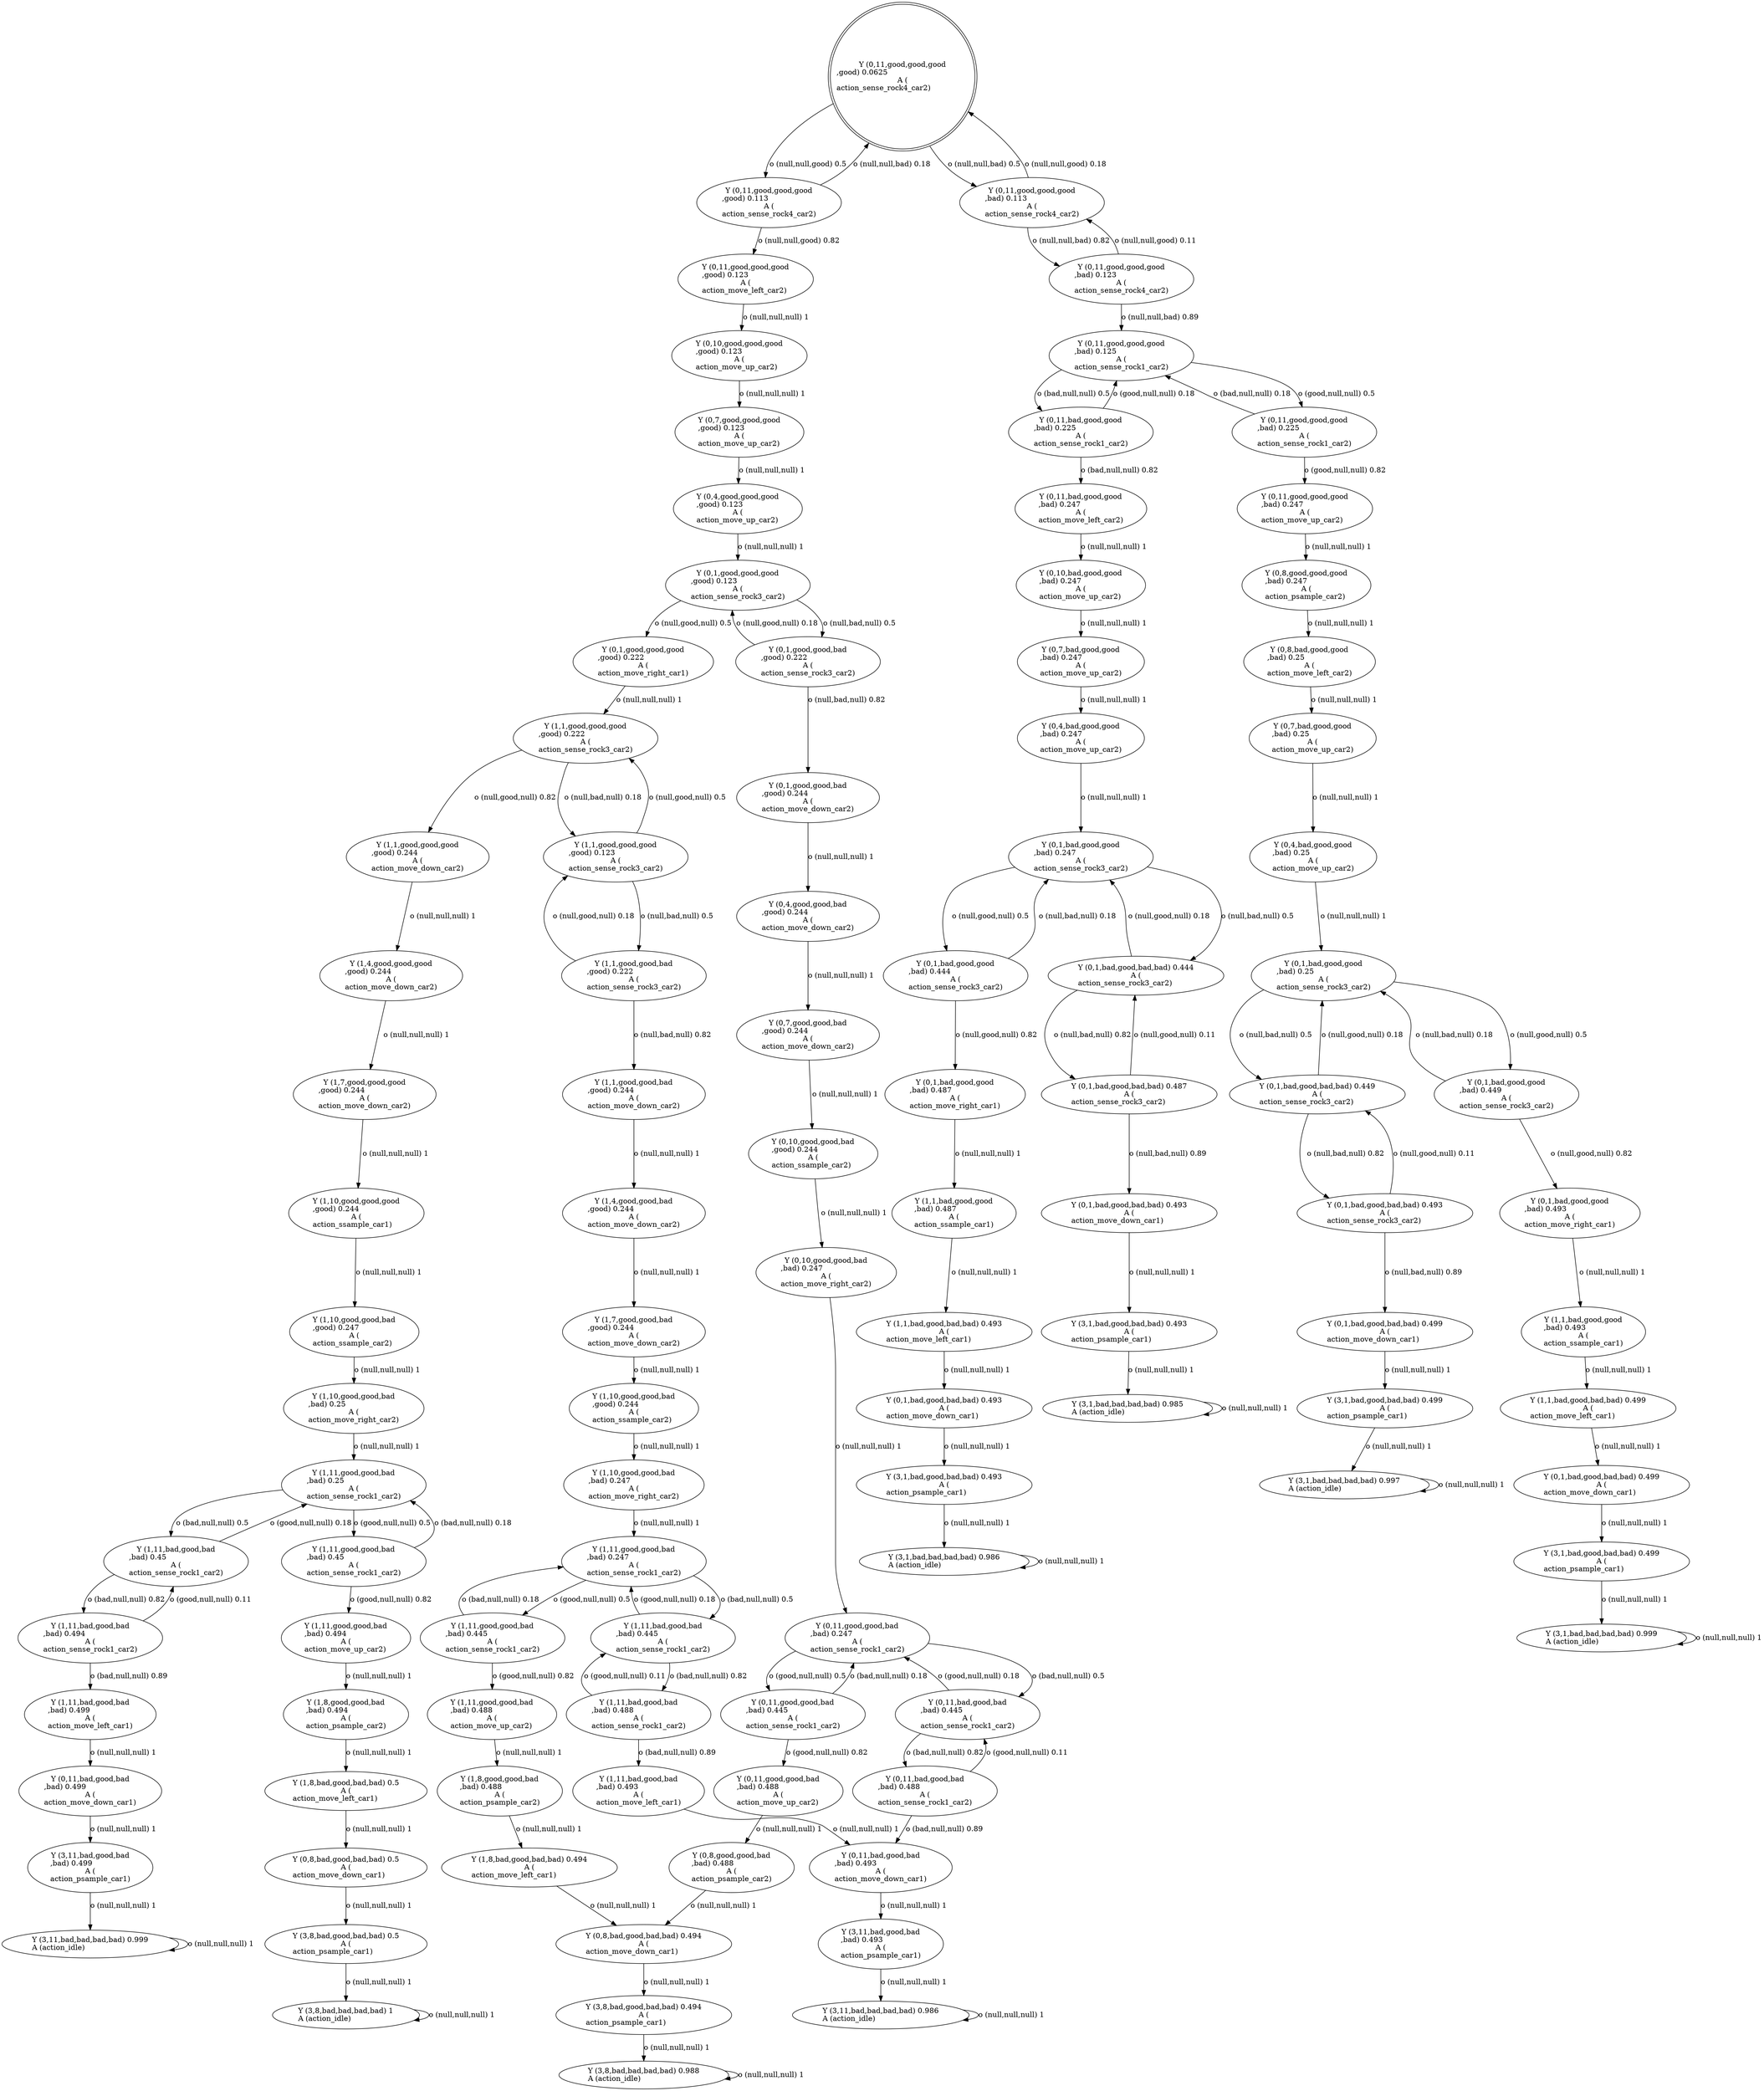 digraph G
{
root [label="Y (0,11,good,good,good\n,good) 0.0625\lA (\naction_sense_rock4_car2)\l" shape=doublecircle labeljust="l"];
x0row9 [label="Y (0,11,good,good,good\n,good) 0.113\lA (\naction_sense_rock4_car2)\l"];
x0row10 [label="Y (0,11,good,good,good\n,bad) 0.113\lA (\naction_sense_rock4_car2)\l"];
x0row19 [label="Y (0,11,good,good,good\n,good) 0.123\lA (\naction_move_left_car2)\l"];
x0row22 [label="Y (0,10,good,good,good\n,good) 0.123\lA (\naction_move_up_car2)\l"];
x0row68 [label="Y (1,1,good,good,good\n,good) 0.222\lA (\naction_sense_rock3_car2)\l"];
x0row31 [label="Y (0,7,good,good,good\n,good) 0.123\lA (\naction_move_up_car2)\l"];
x0row65 [label="Y (0,1,good,good,bad\n,good) 0.222\lA (\naction_sense_rock3_car2)\l"];
x0row41 [label="Y (0,4,good,good,good\n,good) 0.123\lA (\naction_move_up_car2)\l"];
x0row51 [label="Y (0,1,good,good,good\n,good) 0.123\lA (\naction_sense_rock3_car2)\l"];
x0row58 [label="Y (1,1,good,good,good\n,good) 0.123\lA (\naction_sense_rock3_car2)\l"];
x0row64 [label="Y (0,1,good,good,good\n,good) 0.222\lA (\naction_move_right_car1)\l"];
x0row83 [label="Y (1,1,good,good,good\n,good) 0.244\lA (\naction_move_down_car2)\l"];
x0row88 [label="Y (1,4,good,good,good\n,good) 0.244\lA (\naction_move_down_car2)\l"];
x0row98 [label="Y (1,7,good,good,good\n,good) 0.244\lA (\naction_move_down_car2)\l"];
x0row109 [label="Y (1,10,good,good,good\n,good) 0.244\lA (\naction_ssample_car1)\l"];
x0row118 [label="Y (1,10,good,good,bad\n,good) 0.247\lA (\naction_ssample_car2)\l"];
x0row130 [label="Y (1,10,good,good,bad\n,bad) 0.25\lA (\naction_move_right_car2)\l"];
x0row137 [label="Y (1,11,good,good,bad\n,bad) 0.25\lA (\naction_sense_rock1_car2)\l"];
x0row144 [label="Y (1,11,good,good,bad\n,bad) 0.45\lA (\naction_sense_rock1_car2)\l"];
x0row145 [label="Y (1,11,bad,good,bad\n,bad) 0.45\lA (\naction_sense_rock1_car2)\l"];
x0row150 [label="Y (1,11,good,good,bad\n,bad) 0.494\lA (\naction_move_up_car2)\l"];
x0row154 [label="Y (1,8,good,good,bad\n,bad) 0.494\lA (\naction_psample_car2)\l"];
x0row160 [label="Y (1,8,bad,good,bad,bad) 0.5\lA (\naction_move_left_car1)\l"];
x0row163 [label="Y (0,8,bad,good,bad,bad) 0.5\lA (\naction_move_down_car1)\l"];
x0row168 [label="Y (3,8,bad,good,bad,bad) 0.5\lA (\naction_psample_car1)\l"];
x0row173 [label="Y (3,8,bad,bad,bad,bad) 1\lA (action_idle)\l"];
x0row187 [label="Y (1,11,bad,good,bad\n,bad) 0.494\lA (\naction_sense_rock1_car2)\l"];
x0row192 [label="Y (1,11,bad,good,bad\n,bad) 0.499\lA (\naction_move_left_car1)\l"];
x0row193 [label="Y (0,11,bad,good,bad\n,bad) 0.499\lA (\naction_move_down_car1)\l"];
x0row198 [label="Y (3,11,bad,good,bad\n,bad) 0.499\lA (\naction_psample_car1)\l"];
x0row203 [label="Y (3,11,bad,bad,bad,bad) 0.999\lA (action_idle)\l"];
x0row219 [label="Y (1,1,good,good,bad\n,good) 0.222\lA (\naction_sense_rock3_car2)\l"];
x0row227 [label="Y (1,1,good,good,bad\n,good) 0.244\lA (\naction_move_down_car2)\l"];
x0row230 [label="Y (0,1,good,good,bad\n,good) 0.244\lA (\naction_move_down_car2)\l"];
x0row233 [label="Y (1,4,good,good,bad\n,good) 0.244\lA (\naction_move_down_car2)\l"];
x0row239 [label="Y (0,4,good,good,bad\n,good) 0.244\lA (\naction_move_down_car2)\l"];
x0row242 [label="Y (1,7,good,good,bad\n,good) 0.244\lA (\naction_move_down_car2)\l"];
x0row249 [label="Y (0,7,good,good,bad\n,good) 0.244\lA (\naction_move_down_car2)\l"];
x0row252 [label="Y (1,10,good,good,bad\n,good) 0.244\lA (\naction_ssample_car2)\l"];
x0row259 [label="Y (0,10,good,good,bad\n,good) 0.244\lA (\naction_ssample_car2)\l"];
x0row262 [label="Y (1,10,good,good,bad\n,bad) 0.247\lA (\naction_move_right_car2)\l"];
x0row269 [label="Y (0,10,good,good,bad\n,bad) 0.247\lA (\naction_move_right_car2)\l"];
x0row271 [label="Y (1,11,good,good,bad\n,bad) 0.247\lA (\naction_sense_rock1_car2)\l"];
x0row277 [label="Y (0,11,good,good,bad\n,bad) 0.247\lA (\naction_sense_rock1_car2)\l"];
x0row280 [label="Y (1,11,good,good,bad\n,bad) 0.445\lA (\naction_sense_rock1_car2)\l"];
x0row281 [label="Y (1,11,bad,good,bad\n,bad) 0.445\lA (\naction_sense_rock1_car2)\l"];
x0row284 [label="Y (0,11,good,good,bad\n,bad) 0.445\lA (\naction_sense_rock1_car2)\l"];
x0row288 [label="Y (1,11,good,good,bad\n,bad) 0.488\lA (\naction_move_up_car2)\l"];
x0row291 [label="Y (0,11,good,good,bad\n,bad) 0.488\lA (\naction_move_up_car2)\l"];
x0row294 [label="Y (1,8,good,good,bad\n,bad) 0.488\lA (\naction_psample_car2)\l"];
x0row298 [label="Y (0,8,good,good,bad\n,bad) 0.488\lA (\naction_psample_car2)\l"];
x0row302 [label="Y (1,8,bad,good,bad,bad) 0.494\lA (\naction_move_left_car1)\l"];
x0row307 [label="Y (0,8,bad,good,bad,bad) 0.494\lA (\naction_move_down_car1)\l"];
x0row314 [label="Y (3,8,bad,good,bad,bad) 0.494\lA (\naction_psample_car1)\l"];
x0row321 [label="Y (3,8,bad,bad,bad,bad) 0.988\lA (action_idle)\l"];
x0row335 [label="Y (0,11,bad,good,bad\n,bad) 0.445\lA (\naction_sense_rock1_car2)\l"];
x0row339 [label="Y (1,11,bad,good,bad\n,bad) 0.488\lA (\naction_sense_rock1_car2)\l"];
x0row342 [label="Y (0,11,bad,good,bad\n,bad) 0.488\lA (\naction_sense_rock1_car2)\l"];
x0row346 [label="Y (1,11,bad,good,bad\n,bad) 0.493\lA (\naction_move_left_car1)\l"];
x0row349 [label="Y (0,11,bad,good,bad\n,bad) 0.493\lA (\naction_move_down_car1)\l"];
x0row356 [label="Y (3,11,bad,good,bad\n,bad) 0.493\lA (\naction_psample_car1)\l"];
x0row363 [label="Y (3,11,bad,bad,bad,bad) 0.986\lA (action_idle)\l"];
x0row461 [label="Y (0,11,good,good,good\n,bad) 0.123\lA (\naction_sense_rock4_car2)\l"];
x0row470 [label="Y (0,11,good,good,good\n,bad) 0.125\lA (\naction_sense_rock1_car2)\l"];
x0row475 [label="Y (0,11,good,good,good\n,bad) 0.225\lA (\naction_sense_rock1_car2)\l"];
x0row476 [label="Y (0,11,bad,good,good\n,bad) 0.225\lA (\naction_sense_rock1_car2)\l"];
x0row484 [label="Y (0,11,good,good,good\n,bad) 0.247\lA (\naction_move_up_car2)\l"];
x0row491 [label="Y (0,8,good,good,good\n,bad) 0.247\lA (\naction_psample_car2)\l"];
x0row501 [label="Y (0,8,bad,good,good\n,bad) 0.25\lA (\naction_move_left_car2)\l"];
x0row510 [label="Y (0,7,bad,good,good\n,bad) 0.25\lA (\naction_move_up_car2)\l"];
x0row519 [label="Y (0,4,bad,good,good\n,bad) 0.25\lA (\naction_move_up_car2)\l"];
x0row527 [label="Y (0,1,bad,good,good\n,bad) 0.25\lA (\naction_sense_rock3_car2)\l"];
x0row535 [label="Y (0,1,bad,good,bad,bad) 0.499\lA (\naction_move_down_car1)\l"];
x0row536 [label="Y (0,1,bad,good,good\n,bad) 0.449\lA (\naction_sense_rock3_car2)\l"];
x0row537 [label="Y (0,1,bad,good,bad,bad) 0.449\lA (\naction_sense_rock3_car2)\l"];
x0row544 [label="Y (0,1,bad,good,good\n,bad) 0.493\lA (\naction_move_right_car1)\l"];
x0row547 [label="Y (1,1,bad,good,good\n,bad) 0.493\lA (\naction_ssample_car1)\l"];
x0row555 [label="Y (1,1,bad,good,bad,bad) 0.499\lA (\naction_move_left_car1)\l"];
x0row566 [label="Y (3,1,bad,good,bad,bad) 0.499\lA (\naction_psample_car1)\l"];
x0row572 [label="Y (3,1,bad,bad,bad,bad) 0.999\lA (action_idle)\l"];
x0row588 [label="Y (0,1,bad,good,bad,bad) 0.493\lA (\naction_sense_rock3_car2)\l"];
x0row595 [label="Y (0,1,bad,good,bad,bad) 0.499\lA (\naction_move_down_car1)\l"];
x0row599 [label="Y (3,1,bad,good,bad,bad) 0.499\lA (\naction_psample_car1)\l"];
x0row607 [label="Y (3,1,bad,bad,bad,bad) 0.997\lA (action_idle)\l"];
x0row626 [label="Y (0,11,bad,good,good\n,bad) 0.247\lA (\naction_move_left_car2)\l"];
x0row632 [label="Y (0,10,bad,good,good\n,bad) 0.247\lA (\naction_move_up_car2)\l"];
x0row641 [label="Y (0,7,bad,good,good\n,bad) 0.247\lA (\naction_move_up_car2)\l"];
x0row651 [label="Y (0,4,bad,good,good\n,bad) 0.247\lA (\naction_move_up_car2)\l"];
x0row661 [label="Y (0,1,bad,good,good\n,bad) 0.247\lA (\naction_sense_rock3_car2)\l"];
x0row671 [label="Y (0,1,bad,good,bad,bad) 0.493\lA (\naction_move_down_car1)\l"];
x0row674 [label="Y (0,1,bad,good,good\n,bad) 0.444\lA (\naction_sense_rock3_car2)\l"];
x0row675 [label="Y (0,1,bad,good,bad,bad) 0.444\lA (\naction_sense_rock3_car2)\l"];
x0row684 [label="Y (0,1,bad,good,good\n,bad) 0.487\lA (\naction_move_right_car1)\l"];
x0row687 [label="Y (1,1,bad,good,good\n,bad) 0.487\lA (\naction_ssample_car1)\l"];
x0row697 [label="Y (1,1,bad,good,bad,bad) 0.493\lA (\naction_move_left_car1)\l"];
x0row712 [label="Y (3,1,bad,good,bad,bad) 0.493\lA (\naction_psample_car1)\l"];
x0row720 [label="Y (3,1,bad,bad,bad,bad) 0.986\lA (action_idle)\l"];
x0row742 [label="Y (0,1,bad,good,bad,bad) 0.487\lA (\naction_sense_rock3_car2)\l"];
x0row751 [label="Y (0,1,bad,good,bad,bad) 0.493\lA (\naction_move_down_car1)\l"];
x0row755 [label="Y (3,1,bad,good,bad,bad) 0.493\lA (\naction_psample_car1)\l"];
x0row765 [label="Y (3,1,bad,bad,bad,bad) 0.985\lA (action_idle)\l"];
root -> x0row9 [label="o (null,null,good) 0.5\l"];
root -> x0row10 [label="o (null,null,bad) 0.5\l"];
x0row9 -> x0row19 [label="o (null,null,good) 0.82\l"];
x0row9 -> root [label="o (null,null,bad) 0.18\l"];
x0row19 -> x0row22 [label="o (null,null,null) 1\l"];
x0row22 -> x0row31 [label="o (null,null,null) 1\l"];
x0row31 -> x0row41 [label="o (null,null,null) 1\l"];
x0row41 -> x0row51 [label="o (null,null,null) 1\l"];
x0row51 -> x0row64 [label="o (null,good,null) 0.5\l"];
x0row51 -> x0row65 [label="o (null,bad,null) 0.5\l"];
x0row64 -> x0row68 [label="o (null,null,null) 1\l"];
x0row68 -> x0row83 [label="o (null,good,null) 0.82\l"];
x0row68 -> x0row58 [label="o (null,bad,null) 0.18\l"];
x0row83 -> x0row88 [label="o (null,null,null) 1\l"];
x0row88 -> x0row98 [label="o (null,null,null) 1\l"];
x0row98 -> x0row109 [label="o (null,null,null) 1\l"];
x0row109 -> x0row118 [label="o (null,null,null) 1\l"];
x0row118 -> x0row130 [label="o (null,null,null) 1\l"];
x0row130 -> x0row137 [label="o (null,null,null) 1\l"];
x0row137 -> x0row144 [label="o (good,null,null) 0.5\l"];
x0row137 -> x0row145 [label="o (bad,null,null) 0.5\l"];
x0row144 -> x0row150 [label="o (good,null,null) 0.82\l"];
x0row144 -> x0row137 [label="o (bad,null,null) 0.18\l"];
x0row150 -> x0row154 [label="o (null,null,null) 1\l"];
x0row154 -> x0row160 [label="o (null,null,null) 1\l"];
x0row160 -> x0row163 [label="o (null,null,null) 1\l"];
x0row163 -> x0row168 [label="o (null,null,null) 1\l"];
x0row168 -> x0row173 [label="o (null,null,null) 1\l"];
x0row173 -> x0row173 [label="o (null,null,null) 1\l"];
x0row145 -> x0row137 [label="o (good,null,null) 0.18\l"];
x0row145 -> x0row187 [label="o (bad,null,null) 0.82\l"];
x0row187 -> x0row145 [label="o (good,null,null) 0.11\l"];
x0row187 -> x0row192 [label="o (bad,null,null) 0.89\l"];
x0row192 -> x0row193 [label="o (null,null,null) 1\l"];
x0row193 -> x0row198 [label="o (null,null,null) 1\l"];
x0row198 -> x0row203 [label="o (null,null,null) 1\l"];
x0row203 -> x0row203 [label="o (null,null,null) 1\l"];
x0row58 -> x0row68 [label="o (null,good,null) 0.5\l"];
x0row58 -> x0row219 [label="o (null,bad,null) 0.5\l"];
x0row219 -> x0row58 [label="o (null,good,null) 0.18\l"];
x0row219 -> x0row227 [label="o (null,bad,null) 0.82\l"];
x0row227 -> x0row233 [label="o (null,null,null) 1\l"];
x0row233 -> x0row242 [label="o (null,null,null) 1\l"];
x0row242 -> x0row252 [label="o (null,null,null) 1\l"];
x0row252 -> x0row262 [label="o (null,null,null) 1\l"];
x0row262 -> x0row271 [label="o (null,null,null) 1\l"];
x0row271 -> x0row280 [label="o (good,null,null) 0.5\l"];
x0row271 -> x0row281 [label="o (bad,null,null) 0.5\l"];
x0row280 -> x0row288 [label="o (good,null,null) 0.82\l"];
x0row280 -> x0row271 [label="o (bad,null,null) 0.18\l"];
x0row288 -> x0row294 [label="o (null,null,null) 1\l"];
x0row294 -> x0row302 [label="o (null,null,null) 1\l"];
x0row302 -> x0row307 [label="o (null,null,null) 1\l"];
x0row307 -> x0row314 [label="o (null,null,null) 1\l"];
x0row314 -> x0row321 [label="o (null,null,null) 1\l"];
x0row321 -> x0row321 [label="o (null,null,null) 1\l"];
x0row281 -> x0row271 [label="o (good,null,null) 0.18\l"];
x0row281 -> x0row339 [label="o (bad,null,null) 0.82\l"];
x0row339 -> x0row281 [label="o (good,null,null) 0.11\l"];
x0row339 -> x0row346 [label="o (bad,null,null) 0.89\l"];
x0row346 -> x0row349 [label="o (null,null,null) 1\l"];
x0row349 -> x0row356 [label="o (null,null,null) 1\l"];
x0row356 -> x0row363 [label="o (null,null,null) 1\l"];
x0row363 -> x0row363 [label="o (null,null,null) 1\l"];
x0row65 -> x0row51 [label="o (null,good,null) 0.18\l"];
x0row65 -> x0row230 [label="o (null,bad,null) 0.82\l"];
x0row230 -> x0row239 [label="o (null,null,null) 1\l"];
x0row239 -> x0row249 [label="o (null,null,null) 1\l"];
x0row249 -> x0row259 [label="o (null,null,null) 1\l"];
x0row259 -> x0row269 [label="o (null,null,null) 1\l"];
x0row269 -> x0row277 [label="o (null,null,null) 1\l"];
x0row277 -> x0row284 [label="o (good,null,null) 0.5\l"];
x0row277 -> x0row335 [label="o (bad,null,null) 0.5\l"];
x0row284 -> x0row291 [label="o (good,null,null) 0.82\l"];
x0row284 -> x0row277 [label="o (bad,null,null) 0.18\l"];
x0row291 -> x0row298 [label="o (null,null,null) 1\l"];
x0row298 -> x0row307 [label="o (null,null,null) 1\l"];
x0row335 -> x0row277 [label="o (good,null,null) 0.18\l"];
x0row335 -> x0row342 [label="o (bad,null,null) 0.82\l"];
x0row342 -> x0row335 [label="o (good,null,null) 0.11\l"];
x0row342 -> x0row349 [label="o (bad,null,null) 0.89\l"];
x0row10 -> root [label="o (null,null,good) 0.18\l"];
x0row10 -> x0row461 [label="o (null,null,bad) 0.82\l"];
x0row461 -> x0row10 [label="o (null,null,good) 0.11\l"];
x0row461 -> x0row470 [label="o (null,null,bad) 0.89\l"];
x0row470 -> x0row475 [label="o (good,null,null) 0.5\l"];
x0row470 -> x0row476 [label="o (bad,null,null) 0.5\l"];
x0row475 -> x0row484 [label="o (good,null,null) 0.82\l"];
x0row475 -> x0row470 [label="o (bad,null,null) 0.18\l"];
x0row484 -> x0row491 [label="o (null,null,null) 1\l"];
x0row491 -> x0row501 [label="o (null,null,null) 1\l"];
x0row501 -> x0row510 [label="o (null,null,null) 1\l"];
x0row510 -> x0row519 [label="o (null,null,null) 1\l"];
x0row519 -> x0row527 [label="o (null,null,null) 1\l"];
x0row527 -> x0row536 [label="o (null,good,null) 0.5\l"];
x0row527 -> x0row537 [label="o (null,bad,null) 0.5\l"];
x0row536 -> x0row544 [label="o (null,good,null) 0.82\l"];
x0row536 -> x0row527 [label="o (null,bad,null) 0.18\l"];
x0row544 -> x0row547 [label="o (null,null,null) 1\l"];
x0row547 -> x0row555 [label="o (null,null,null) 1\l"];
x0row555 -> x0row535 [label="o (null,null,null) 1\l"];
x0row535 -> x0row566 [label="o (null,null,null) 1\l"];
x0row566 -> x0row572 [label="o (null,null,null) 1\l"];
x0row572 -> x0row572 [label="o (null,null,null) 1\l"];
x0row537 -> x0row527 [label="o (null,good,null) 0.18\l"];
x0row537 -> x0row588 [label="o (null,bad,null) 0.82\l"];
x0row588 -> x0row537 [label="o (null,good,null) 0.11\l"];
x0row588 -> x0row595 [label="o (null,bad,null) 0.89\l"];
x0row595 -> x0row599 [label="o (null,null,null) 1\l"];
x0row599 -> x0row607 [label="o (null,null,null) 1\l"];
x0row607 -> x0row607 [label="o (null,null,null) 1\l"];
x0row476 -> x0row470 [label="o (good,null,null) 0.18\l"];
x0row476 -> x0row626 [label="o (bad,null,null) 0.82\l"];
x0row626 -> x0row632 [label="o (null,null,null) 1\l"];
x0row632 -> x0row641 [label="o (null,null,null) 1\l"];
x0row641 -> x0row651 [label="o (null,null,null) 1\l"];
x0row651 -> x0row661 [label="o (null,null,null) 1\l"];
x0row661 -> x0row674 [label="o (null,good,null) 0.5\l"];
x0row661 -> x0row675 [label="o (null,bad,null) 0.5\l"];
x0row674 -> x0row684 [label="o (null,good,null) 0.82\l"];
x0row674 -> x0row661 [label="o (null,bad,null) 0.18\l"];
x0row684 -> x0row687 [label="o (null,null,null) 1\l"];
x0row687 -> x0row697 [label="o (null,null,null) 1\l"];
x0row697 -> x0row671 [label="o (null,null,null) 1\l"];
x0row671 -> x0row712 [label="o (null,null,null) 1\l"];
x0row712 -> x0row720 [label="o (null,null,null) 1\l"];
x0row720 -> x0row720 [label="o (null,null,null) 1\l"];
x0row675 -> x0row661 [label="o (null,good,null) 0.18\l"];
x0row675 -> x0row742 [label="o (null,bad,null) 0.82\l"];
x0row742 -> x0row675 [label="o (null,good,null) 0.11\l"];
x0row742 -> x0row751 [label="o (null,bad,null) 0.89\l"];
x0row751 -> x0row755 [label="o (null,null,null) 1\l"];
x0row755 -> x0row765 [label="o (null,null,null) 1\l"];
x0row765 -> x0row765 [label="o (null,null,null) 1\l"];
}
